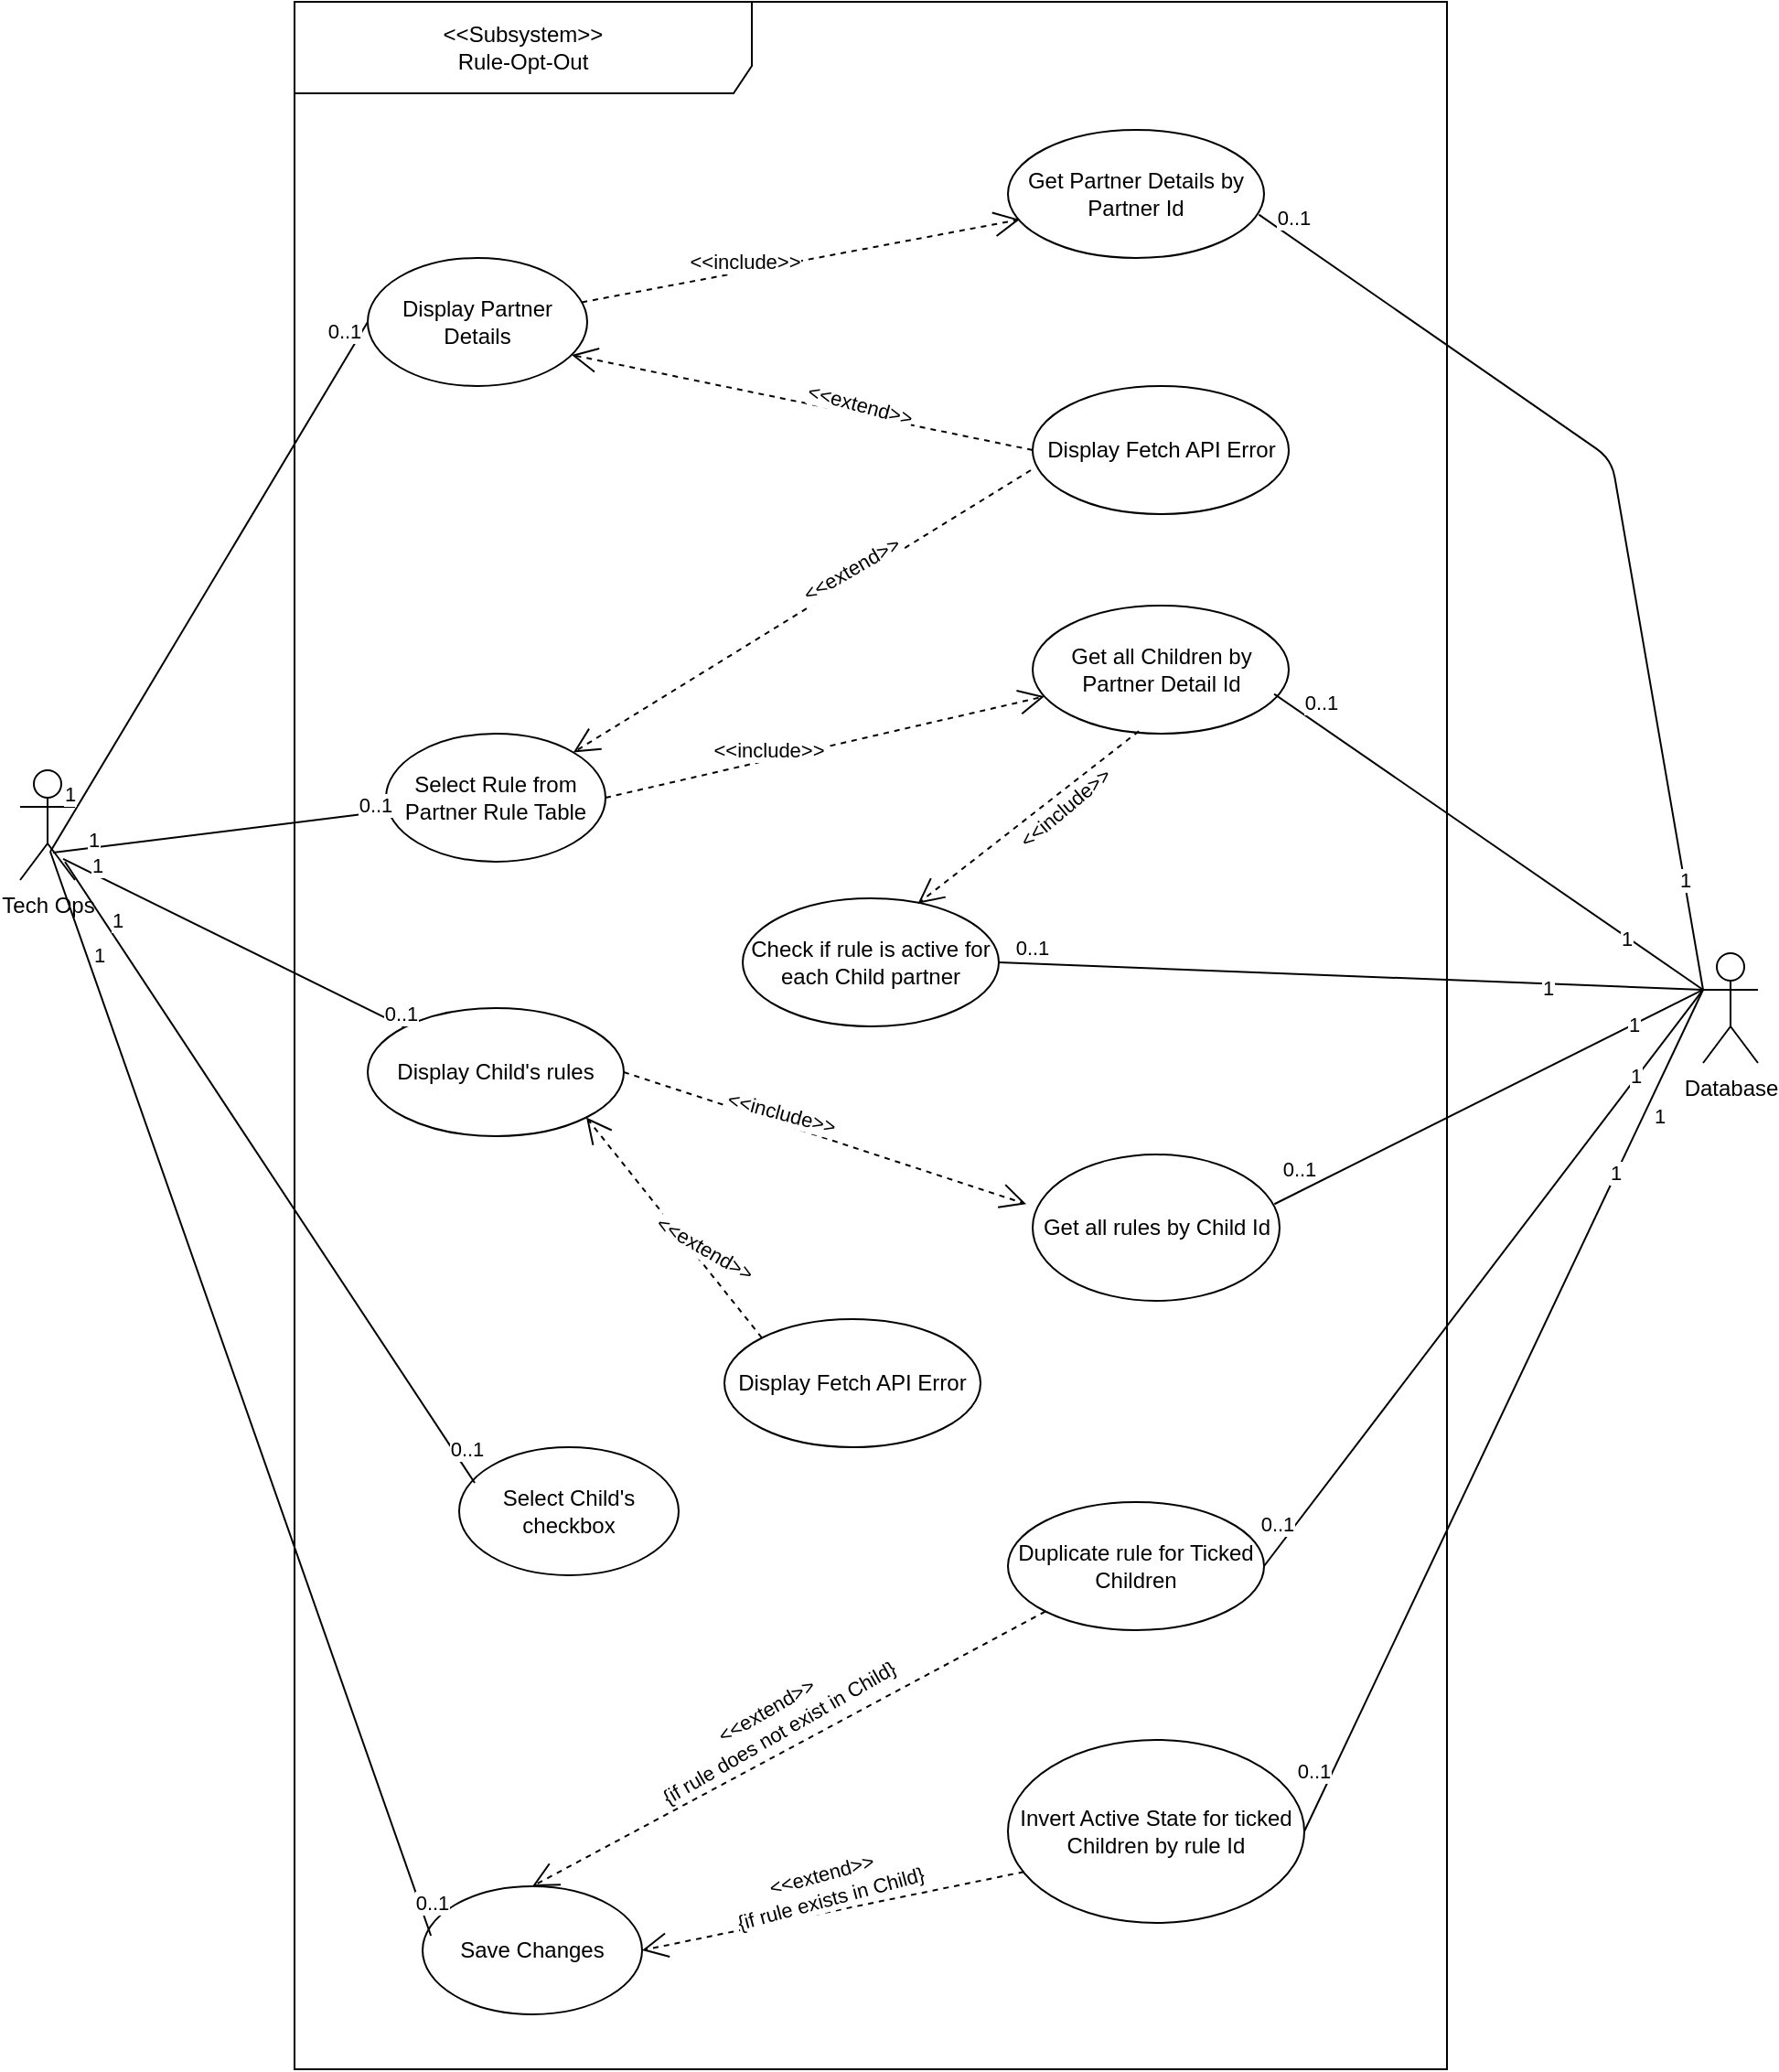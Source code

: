 <mxfile version="13.8.8" type="github">
  <diagram id="Y8OE2I2hK1Na6KAGc6tf" name="Page-1">
    <mxGraphModel dx="2897" dy="870" grid="1" gridSize="10" guides="1" tooltips="1" connect="1" arrows="1" fold="1" page="1" pageScale="1" pageWidth="1654" pageHeight="2336" math="0" shadow="0">
      <root>
        <mxCell id="0" />
        <mxCell id="1" parent="0" />
        <mxCell id="AAG1h3JBsHE02cxiQFRj-1" value="&amp;lt;&amp;lt;Subsystem&amp;gt;&amp;gt;&lt;br&gt;Rule-Opt-Out" style="shape=umlFrame;whiteSpace=wrap;html=1;width=250;height=50;" parent="1" vertex="1">
          <mxGeometry x="-1100" y="360" width="630" height="1130" as="geometry" />
        </mxCell>
        <mxCell id="AAG1h3JBsHE02cxiQFRj-2" value="Tech Ops" style="shape=umlActor;verticalLabelPosition=bottom;verticalAlign=top;html=1;" parent="1" vertex="1">
          <mxGeometry x="-1250" y="780" width="30" height="60" as="geometry" />
        </mxCell>
        <mxCell id="AAG1h3JBsHE02cxiQFRj-3" value="Display Partner Details" style="ellipse;whiteSpace=wrap;html=1;" parent="1" vertex="1">
          <mxGeometry x="-1060" y="500" width="120" height="70" as="geometry" />
        </mxCell>
        <mxCell id="AAG1h3JBsHE02cxiQFRj-4" value="Get Partner Details by Partner Id" style="ellipse;whiteSpace=wrap;html=1;" parent="1" vertex="1">
          <mxGeometry x="-710" y="430" width="140" height="70" as="geometry" />
        </mxCell>
        <mxCell id="AAG1h3JBsHE02cxiQFRj-6" value="Select Rule from Partner Rule Table" style="ellipse;whiteSpace=wrap;html=1;" parent="1" vertex="1">
          <mxGeometry x="-1050" y="760" width="120" height="70" as="geometry" />
        </mxCell>
        <mxCell id="AAG1h3JBsHE02cxiQFRj-7" value="Get all Children by Partner Detail Id" style="ellipse;whiteSpace=wrap;html=1;" parent="1" vertex="1">
          <mxGeometry x="-696.5" y="690" width="140" height="70" as="geometry" />
        </mxCell>
        <mxCell id="AAG1h3JBsHE02cxiQFRj-8" value="Display Child&#39;s rules" style="ellipse;whiteSpace=wrap;html=1;" parent="1" vertex="1">
          <mxGeometry x="-1060" y="910" width="140" height="70" as="geometry" />
        </mxCell>
        <mxCell id="AAG1h3JBsHE02cxiQFRj-9" value="Check if rule is active for each Child partner" style="ellipse;whiteSpace=wrap;html=1;" parent="1" vertex="1">
          <mxGeometry x="-855" y="850" width="140" height="70" as="geometry" />
        </mxCell>
        <mxCell id="AAG1h3JBsHE02cxiQFRj-11" value="Select Child&#39;s checkbox" style="ellipse;whiteSpace=wrap;html=1;" parent="1" vertex="1">
          <mxGeometry x="-1010" y="1150" width="120" height="70" as="geometry" />
        </mxCell>
        <mxCell id="AAG1h3JBsHE02cxiQFRj-12" value="Save Changes" style="ellipse;whiteSpace=wrap;html=1;" parent="1" vertex="1">
          <mxGeometry x="-1030" y="1390" width="120" height="70" as="geometry" />
        </mxCell>
        <mxCell id="AAG1h3JBsHE02cxiQFRj-13" value="Invert Active State for ticked Children by rule Id" style="ellipse;whiteSpace=wrap;html=1;" parent="1" vertex="1">
          <mxGeometry x="-710" y="1310" width="162" height="100" as="geometry" />
        </mxCell>
        <mxCell id="f0wVNXhXmvdFokiBNhzK-1" value="Database" style="shape=umlActor;verticalLabelPosition=bottom;verticalAlign=top;html=1;" parent="1" vertex="1">
          <mxGeometry x="-330" y="880" width="30" height="60" as="geometry" />
        </mxCell>
        <mxCell id="f0wVNXhXmvdFokiBNhzK-7" value="" style="endArrow=none;endFill=0;endSize=12;html=1;entryX=0;entryY=0.5;entryDx=0;entryDy=0;exitX=0.55;exitY=0.742;exitDx=0;exitDy=0;exitPerimeter=0;" parent="1" source="AAG1h3JBsHE02cxiQFRj-2" target="AAG1h3JBsHE02cxiQFRj-3" edge="1">
          <mxGeometry width="160" relative="1" as="geometry">
            <mxPoint x="-1250" y="664.5" as="sourcePoint" />
            <mxPoint x="-1090" y="664.5" as="targetPoint" />
          </mxGeometry>
        </mxCell>
        <mxCell id="cYjm4WS57ZkfU_0M4LS9-13" value="1" style="edgeLabel;html=1;align=center;verticalAlign=middle;resizable=0;points=[];" vertex="1" connectable="0" parent="f0wVNXhXmvdFokiBNhzK-7">
          <mxGeometry x="-0.808" y="7" relative="1" as="geometry">
            <mxPoint as="offset" />
          </mxGeometry>
        </mxCell>
        <mxCell id="cYjm4WS57ZkfU_0M4LS9-18" value="0..1" style="edgeLabel;html=1;align=center;verticalAlign=middle;resizable=0;points=[];" vertex="1" connectable="0" parent="f0wVNXhXmvdFokiBNhzK-7">
          <mxGeometry x="0.939" y="9" relative="1" as="geometry">
            <mxPoint as="offset" />
          </mxGeometry>
        </mxCell>
        <mxCell id="f0wVNXhXmvdFokiBNhzK-8" value="" style="endArrow=none;endFill=0;endSize=12;html=1;exitX=0.6;exitY=0.75;exitDx=0;exitDy=0;exitPerimeter=0;" parent="1" source="AAG1h3JBsHE02cxiQFRj-2" target="AAG1h3JBsHE02cxiQFRj-6" edge="1">
          <mxGeometry width="160" relative="1" as="geometry">
            <mxPoint x="-1240" y="660" as="sourcePoint" />
            <mxPoint x="-1070" y="535" as="targetPoint" />
          </mxGeometry>
        </mxCell>
        <mxCell id="cYjm4WS57ZkfU_0M4LS9-14" value="1" style="edgeLabel;html=1;align=center;verticalAlign=middle;resizable=0;points=[];" vertex="1" connectable="0" parent="f0wVNXhXmvdFokiBNhzK-8">
          <mxGeometry x="-0.756" y="5" relative="1" as="geometry">
            <mxPoint as="offset" />
          </mxGeometry>
        </mxCell>
        <mxCell id="cYjm4WS57ZkfU_0M4LS9-26" value="0..1" style="edgeLabel;html=1;align=center;verticalAlign=middle;resizable=0;points=[];" vertex="1" connectable="0" parent="f0wVNXhXmvdFokiBNhzK-8">
          <mxGeometry x="0.924" y="4" relative="1" as="geometry">
            <mxPoint as="offset" />
          </mxGeometry>
        </mxCell>
        <mxCell id="f0wVNXhXmvdFokiBNhzK-9" value="" style="endArrow=none;endFill=0;endSize=12;html=1;exitX=0.783;exitY=0.808;exitDx=0;exitDy=0;exitPerimeter=0;" parent="1" source="AAG1h3JBsHE02cxiQFRj-2" target="AAG1h3JBsHE02cxiQFRj-8" edge="1">
          <mxGeometry width="160" relative="1" as="geometry">
            <mxPoint x="-1250" y="670" as="sourcePoint" />
            <mxPoint x="-1049.33" y="829.784" as="targetPoint" />
          </mxGeometry>
        </mxCell>
        <mxCell id="cYjm4WS57ZkfU_0M4LS9-15" value="1" style="edgeLabel;html=1;align=center;verticalAlign=middle;resizable=0;points=[];" vertex="1" connectable="0" parent="f0wVNXhXmvdFokiBNhzK-9">
          <mxGeometry x="-0.834" y="5" relative="1" as="geometry">
            <mxPoint as="offset" />
          </mxGeometry>
        </mxCell>
        <mxCell id="cYjm4WS57ZkfU_0M4LS9-25" value="0..1" style="edgeLabel;html=1;align=center;verticalAlign=middle;resizable=0;points=[];" vertex="1" connectable="0" parent="f0wVNXhXmvdFokiBNhzK-9">
          <mxGeometry x="0.948" y="6" relative="1" as="geometry">
            <mxPoint as="offset" />
          </mxGeometry>
        </mxCell>
        <mxCell id="f0wVNXhXmvdFokiBNhzK-10" value="" style="endArrow=none;endFill=0;endSize=12;html=1;entryX=0.071;entryY=0.279;entryDx=0;entryDy=0;entryPerimeter=0;exitX=0.817;exitY=0.833;exitDx=0;exitDy=0;exitPerimeter=0;" parent="1" source="AAG1h3JBsHE02cxiQFRj-2" target="AAG1h3JBsHE02cxiQFRj-11" edge="1">
          <mxGeometry width="160" relative="1" as="geometry">
            <mxPoint x="-1250" y="680" as="sourcePoint" />
            <mxPoint x="-1050" y="555" as="targetPoint" />
          </mxGeometry>
        </mxCell>
        <mxCell id="cYjm4WS57ZkfU_0M4LS9-16" value="1" style="edgeLabel;html=1;align=center;verticalAlign=middle;resizable=0;points=[];" vertex="1" connectable="0" parent="f0wVNXhXmvdFokiBNhzK-10">
          <mxGeometry x="-0.794" y="6" relative="1" as="geometry">
            <mxPoint as="offset" />
          </mxGeometry>
        </mxCell>
        <mxCell id="cYjm4WS57ZkfU_0M4LS9-24" value="0..1" style="edgeLabel;html=1;align=center;verticalAlign=middle;resizable=0;points=[];" vertex="1" connectable="0" parent="f0wVNXhXmvdFokiBNhzK-10">
          <mxGeometry x="0.911" y="6" relative="1" as="geometry">
            <mxPoint as="offset" />
          </mxGeometry>
        </mxCell>
        <mxCell id="f0wVNXhXmvdFokiBNhzK-11" value="" style="endArrow=none;endFill=0;endSize=12;html=1;entryX=0.038;entryY=0.386;entryDx=0;entryDy=0;entryPerimeter=0;exitX=0.55;exitY=0.742;exitDx=0;exitDy=0;exitPerimeter=0;" parent="1" source="AAG1h3JBsHE02cxiQFRj-2" target="AAG1h3JBsHE02cxiQFRj-12" edge="1">
          <mxGeometry width="160" relative="1" as="geometry">
            <mxPoint x="-1290" y="800" as="sourcePoint" />
            <mxPoint x="-1090" y="970" as="targetPoint" />
          </mxGeometry>
        </mxCell>
        <mxCell id="cYjm4WS57ZkfU_0M4LS9-17" value="1" style="edgeLabel;html=1;align=center;verticalAlign=middle;resizable=0;points=[];" vertex="1" connectable="0" parent="f0wVNXhXmvdFokiBNhzK-11">
          <mxGeometry x="-0.802" y="6" relative="1" as="geometry">
            <mxPoint as="offset" />
          </mxGeometry>
        </mxCell>
        <mxCell id="cYjm4WS57ZkfU_0M4LS9-23" value="0..1" style="edgeLabel;html=1;align=center;verticalAlign=middle;resizable=0;points=[];" vertex="1" connectable="0" parent="f0wVNXhXmvdFokiBNhzK-11">
          <mxGeometry x="0.943" y="7" relative="1" as="geometry">
            <mxPoint y="1" as="offset" />
          </mxGeometry>
        </mxCell>
        <mxCell id="f0wVNXhXmvdFokiBNhzK-13" value="" style="endArrow=open;endFill=1;endSize=12;html=1;entryX=0.046;entryY=0.7;entryDx=0;entryDy=0;entryPerimeter=0;dashed=1;" parent="1" target="AAG1h3JBsHE02cxiQFRj-4" edge="1" source="AAG1h3JBsHE02cxiQFRj-3">
          <mxGeometry width="160" relative="1" as="geometry">
            <mxPoint x="-960" y="524.5" as="sourcePoint" />
            <mxPoint x="-800" y="524.5" as="targetPoint" />
          </mxGeometry>
        </mxCell>
        <mxCell id="f0wVNXhXmvdFokiBNhzK-14" value="&amp;lt;&amp;lt;include&amp;gt;&amp;gt;" style="edgeLabel;html=1;align=center;verticalAlign=middle;resizable=0;points=[];rotation=0;" parent="f0wVNXhXmvdFokiBNhzK-13" vertex="1" connectable="0">
          <mxGeometry x="-0.245" y="7" relative="1" as="geometry">
            <mxPoint y="1" as="offset" />
          </mxGeometry>
        </mxCell>
        <mxCell id="f0wVNXhXmvdFokiBNhzK-15" value="" style="endArrow=open;endFill=1;endSize=12;html=1;dashed=1;exitX=1;exitY=0.5;exitDx=0;exitDy=0;" parent="1" source="AAG1h3JBsHE02cxiQFRj-6" target="AAG1h3JBsHE02cxiQFRj-7" edge="1">
          <mxGeometry width="160" relative="1" as="geometry">
            <mxPoint x="-960" y="655.5" as="sourcePoint" />
            <mxPoint x="-783.56" y="610" as="targetPoint" />
          </mxGeometry>
        </mxCell>
        <mxCell id="f0wVNXhXmvdFokiBNhzK-16" value="&amp;lt;&amp;lt;include&amp;gt;&amp;gt;" style="edgeLabel;html=1;align=center;verticalAlign=middle;resizable=0;points=[];rotation=0;" parent="f0wVNXhXmvdFokiBNhzK-15" vertex="1" connectable="0">
          <mxGeometry x="-0.245" y="7" relative="1" as="geometry">
            <mxPoint y="1" as="offset" />
          </mxGeometry>
        </mxCell>
        <mxCell id="f0wVNXhXmvdFokiBNhzK-17" value="Display Fetch API Error" style="ellipse;whiteSpace=wrap;html=1;" parent="1" vertex="1">
          <mxGeometry x="-696.5" y="570" width="140" height="70" as="geometry" />
        </mxCell>
        <mxCell id="f0wVNXhXmvdFokiBNhzK-18" value="" style="endArrow=open;endFill=1;endSize=12;html=1;entryX=0.929;entryY=0.757;entryDx=0;entryDy=0;entryPerimeter=0;dashed=1;exitX=0;exitY=0.5;exitDx=0;exitDy=0;" parent="1" source="f0wVNXhXmvdFokiBNhzK-17" target="AAG1h3JBsHE02cxiQFRj-3" edge="1">
          <mxGeometry width="160" relative="1" as="geometry">
            <mxPoint x="-940" y="565.5" as="sourcePoint" />
            <mxPoint x="-703.56" y="500" as="targetPoint" />
          </mxGeometry>
        </mxCell>
        <mxCell id="f0wVNXhXmvdFokiBNhzK-20" value="&amp;lt;&amp;lt;extend&amp;gt;&amp;gt;" style="edgeLabel;html=1;align=center;verticalAlign=middle;resizable=0;points=[];rotation=15;" parent="f0wVNXhXmvdFokiBNhzK-18" vertex="1" connectable="0">
          <mxGeometry x="-0.238" y="-6" relative="1" as="geometry">
            <mxPoint as="offset" />
          </mxGeometry>
        </mxCell>
        <mxCell id="f0wVNXhXmvdFokiBNhzK-21" value="" style="endArrow=open;endFill=1;endSize=12;html=1;entryX=1;entryY=0;entryDx=0;entryDy=0;dashed=1;exitX=-0.007;exitY=0.657;exitDx=0;exitDy=0;exitPerimeter=0;" parent="1" source="f0wVNXhXmvdFokiBNhzK-17" target="AAG1h3JBsHE02cxiQFRj-6" edge="1">
          <mxGeometry width="160" relative="1" as="geometry">
            <mxPoint x="-780" y="585" as="sourcePoint" />
            <mxPoint x="-958.52" y="552.99" as="targetPoint" />
          </mxGeometry>
        </mxCell>
        <mxCell id="f0wVNXhXmvdFokiBNhzK-22" value="&amp;lt;&amp;lt;extend&amp;gt;&amp;gt;" style="edgeLabel;html=1;align=center;verticalAlign=middle;resizable=0;points=[];rotation=-30;" parent="f0wVNXhXmvdFokiBNhzK-21" vertex="1" connectable="0">
          <mxGeometry x="-0.238" y="-6" relative="1" as="geometry">
            <mxPoint as="offset" />
          </mxGeometry>
        </mxCell>
        <mxCell id="x87mlo7bCjJ_3I-Y6eXt-4" value="" style="endArrow=none;endFill=0;endSize=12;html=1;entryX=0.943;entryY=0.69;entryDx=0;entryDy=0;entryPerimeter=0;exitX=0;exitY=0.333;exitDx=0;exitDy=0;exitPerimeter=0;" parent="1" source="f0wVNXhXmvdFokiBNhzK-1" target="AAG1h3JBsHE02cxiQFRj-7" edge="1">
          <mxGeometry width="160" relative="1" as="geometry">
            <mxPoint x="-120" y="950" as="sourcePoint" />
            <mxPoint x="-820" y="810" as="targetPoint" />
          </mxGeometry>
        </mxCell>
        <mxCell id="cYjm4WS57ZkfU_0M4LS9-30" value="1" style="edgeLabel;html=1;align=center;verticalAlign=middle;resizable=0;points=[];" vertex="1" connectable="0" parent="x87mlo7bCjJ_3I-Y6eXt-4">
          <mxGeometry x="-0.668" y="6" relative="1" as="geometry">
            <mxPoint y="-6.5" as="offset" />
          </mxGeometry>
        </mxCell>
        <mxCell id="cYjm4WS57ZkfU_0M4LS9-51" value="0..1" style="edgeLabel;html=1;align=center;verticalAlign=middle;resizable=0;points=[];" vertex="1" connectable="0" parent="x87mlo7bCjJ_3I-Y6eXt-4">
          <mxGeometry x="0.842" y="-10" relative="1" as="geometry">
            <mxPoint x="1" as="offset" />
          </mxGeometry>
        </mxCell>
        <mxCell id="x87mlo7bCjJ_3I-Y6eXt-5" value="" style="endArrow=open;endFill=1;endSize=12;html=1;entryX=0.684;entryY=0.041;entryDx=0;entryDy=0;dashed=1;exitX=0.415;exitY=0.98;exitDx=0;exitDy=0;exitPerimeter=0;entryPerimeter=0;" parent="1" source="AAG1h3JBsHE02cxiQFRj-7" target="AAG1h3JBsHE02cxiQFRj-9" edge="1">
          <mxGeometry width="160" relative="1" as="geometry">
            <mxPoint x="-991.12" y="718.8" as="sourcePoint" />
            <mxPoint x="-760" y="745" as="targetPoint" />
          </mxGeometry>
        </mxCell>
        <mxCell id="x87mlo7bCjJ_3I-Y6eXt-6" value="&amp;lt;&amp;lt;include&amp;gt;&amp;gt;" style="edgeLabel;html=1;align=center;verticalAlign=middle;resizable=0;points=[];rotation=-40;" parent="x87mlo7bCjJ_3I-Y6eXt-5" vertex="1" connectable="0">
          <mxGeometry x="-0.245" y="7" relative="1" as="geometry">
            <mxPoint y="1" as="offset" />
          </mxGeometry>
        </mxCell>
        <mxCell id="x87mlo7bCjJ_3I-Y6eXt-7" value="" style="endArrow=none;endFill=0;endSize=12;html=1;exitX=0;exitY=0.333;exitDx=0;exitDy=0;exitPerimeter=0;entryX=0.979;entryY=0.339;entryDx=0;entryDy=0;entryPerimeter=0;" parent="1" source="f0wVNXhXmvdFokiBNhzK-1" target="cYjm4WS57ZkfU_0M4LS9-36" edge="1">
          <mxGeometry width="160" relative="1" as="geometry">
            <mxPoint x="-245" y="785" as="sourcePoint" />
            <mxPoint x="-900" y="945" as="targetPoint" />
            <Array as="points" />
          </mxGeometry>
        </mxCell>
        <mxCell id="cYjm4WS57ZkfU_0M4LS9-53" value="0..1" style="edgeLabel;html=1;align=center;verticalAlign=middle;resizable=0;points=[];" vertex="1" connectable="0" parent="x87mlo7bCjJ_3I-Y6eXt-7">
          <mxGeometry x="0.85" y="-12" relative="1" as="geometry">
            <mxPoint x="1" as="offset" />
          </mxGeometry>
        </mxCell>
        <mxCell id="x87mlo7bCjJ_3I-Y6eXt-8" value="Display Fetch API Error" style="ellipse;whiteSpace=wrap;html=1;" parent="1" vertex="1">
          <mxGeometry x="-865" y="1080" width="140" height="70" as="geometry" />
        </mxCell>
        <mxCell id="x87mlo7bCjJ_3I-Y6eXt-9" value="" style="endArrow=open;endFill=1;endSize=12;html=1;dashed=1;exitX=0;exitY=0;exitDx=0;exitDy=0;entryX=1;entryY=1;entryDx=0;entryDy=0;" parent="1" source="x87mlo7bCjJ_3I-Y6eXt-8" target="AAG1h3JBsHE02cxiQFRj-8" edge="1">
          <mxGeometry width="160" relative="1" as="geometry">
            <mxPoint x="-780" y="962.01" as="sourcePoint" />
            <mxPoint x="-910" y="963" as="targetPoint" />
          </mxGeometry>
        </mxCell>
        <mxCell id="x87mlo7bCjJ_3I-Y6eXt-10" value="&amp;lt;&amp;lt;extend&amp;gt;&amp;gt;" style="edgeLabel;html=1;align=center;verticalAlign=middle;resizable=0;points=[];rotation=30;" parent="x87mlo7bCjJ_3I-Y6eXt-9" vertex="1" connectable="0">
          <mxGeometry x="-0.238" y="-6" relative="1" as="geometry">
            <mxPoint as="offset" />
          </mxGeometry>
        </mxCell>
        <mxCell id="x87mlo7bCjJ_3I-Y6eXt-17" value="" style="endArrow=none;endFill=0;endSize=12;html=1;entryX=1;entryY=0.5;entryDx=0;entryDy=0;exitX=0;exitY=0.333;exitDx=0;exitDy=0;exitPerimeter=0;" parent="1" source="f0wVNXhXmvdFokiBNhzK-1" target="AAG1h3JBsHE02cxiQFRj-13" edge="1">
          <mxGeometry width="160" relative="1" as="geometry">
            <mxPoint x="-330" y="900" as="sourcePoint" />
            <mxPoint x="-902.18" y="1059.98" as="targetPoint" />
            <Array as="points" />
          </mxGeometry>
        </mxCell>
        <mxCell id="cYjm4WS57ZkfU_0M4LS9-46" value="1" style="edgeLabel;html=1;align=center;verticalAlign=middle;resizable=0;points=[];" vertex="1" connectable="0" parent="x87mlo7bCjJ_3I-Y6eXt-17">
          <mxGeometry x="-0.566" y="-1" relative="1" as="geometry">
            <mxPoint as="offset" />
          </mxGeometry>
        </mxCell>
        <mxCell id="cYjm4WS57ZkfU_0M4LS9-47" value="1" style="edgeLabel;html=1;align=center;verticalAlign=middle;resizable=0;points=[];" vertex="1" connectable="0" parent="x87mlo7bCjJ_3I-Y6eXt-17">
          <mxGeometry x="-0.716" y="8" relative="1" as="geometry">
            <mxPoint as="offset" />
          </mxGeometry>
        </mxCell>
        <mxCell id="cYjm4WS57ZkfU_0M4LS9-55" value="0..1" style="edgeLabel;html=1;align=center;verticalAlign=middle;resizable=0;points=[];" vertex="1" connectable="0" parent="x87mlo7bCjJ_3I-Y6eXt-17">
          <mxGeometry x="0.873" y="-10" relative="1" as="geometry">
            <mxPoint as="offset" />
          </mxGeometry>
        </mxCell>
        <mxCell id="x87mlo7bCjJ_3I-Y6eXt-18" value="" style="endArrow=none;endFill=0;endSize=12;html=1;exitX=0;exitY=0.333;exitDx=0;exitDy=0;exitPerimeter=0;entryX=1;entryY=0.5;entryDx=0;entryDy=0;" parent="1" source="f0wVNXhXmvdFokiBNhzK-1" target="AAG1h3JBsHE02cxiQFRj-9" edge="1">
          <mxGeometry width="160" relative="1" as="geometry">
            <mxPoint x="-196.34" y="860.86" as="sourcePoint" />
            <mxPoint x="-902.18" y="1059.98" as="targetPoint" />
            <Array as="points" />
          </mxGeometry>
        </mxCell>
        <mxCell id="cYjm4WS57ZkfU_0M4LS9-31" value="1" style="edgeLabel;html=1;align=center;verticalAlign=middle;resizable=0;points=[];" vertex="1" connectable="0" parent="x87mlo7bCjJ_3I-Y6eXt-18">
          <mxGeometry x="-0.394" y="3" relative="1" as="geometry">
            <mxPoint x="31.16" y="0.65" as="offset" />
          </mxGeometry>
        </mxCell>
        <mxCell id="cYjm4WS57ZkfU_0M4LS9-52" value="0..1" style="edgeLabel;html=1;align=center;verticalAlign=middle;resizable=0;points=[];" vertex="1" connectable="0" parent="x87mlo7bCjJ_3I-Y6eXt-18">
          <mxGeometry x="0.91" y="-9" relative="1" as="geometry">
            <mxPoint as="offset" />
          </mxGeometry>
        </mxCell>
        <mxCell id="cYjm4WS57ZkfU_0M4LS9-1" value="Duplicate rule for Ticked Children" style="ellipse;whiteSpace=wrap;html=1;" vertex="1" parent="1">
          <mxGeometry x="-710" y="1180" width="140" height="70" as="geometry" />
        </mxCell>
        <mxCell id="cYjm4WS57ZkfU_0M4LS9-6" value="" style="endArrow=open;endFill=1;endSize=12;html=1;entryX=0.5;entryY=0;entryDx=0;entryDy=0;dashed=1;exitX=0;exitY=1;exitDx=0;exitDy=0;" edge="1" parent="1" source="cYjm4WS57ZkfU_0M4LS9-1" target="AAG1h3JBsHE02cxiQFRj-12">
          <mxGeometry width="160" relative="1" as="geometry">
            <mxPoint x="-751.139" y="1246.274" as="sourcePoint" />
            <mxPoint x="-1030" y="1180" as="targetPoint" />
          </mxGeometry>
        </mxCell>
        <mxCell id="cYjm4WS57ZkfU_0M4LS9-7" value="&amp;lt;&amp;lt;extend&amp;gt;&amp;gt;&lt;br&gt;{if rule does not exist in Child}" style="edgeLabel;html=1;align=center;verticalAlign=middle;resizable=0;points=[];rotation=-30;" vertex="1" connectable="0" parent="cYjm4WS57ZkfU_0M4LS9-6">
          <mxGeometry x="-0.238" y="-6" relative="1" as="geometry">
            <mxPoint x="-40.2" y="8.3" as="offset" />
          </mxGeometry>
        </mxCell>
        <mxCell id="cYjm4WS57ZkfU_0M4LS9-8" value="" style="endArrow=open;endFill=1;endSize=12;html=1;entryX=1;entryY=0.5;entryDx=0;entryDy=0;dashed=1;exitX=0.054;exitY=0.721;exitDx=0;exitDy=0;exitPerimeter=0;" edge="1" parent="1" source="AAG1h3JBsHE02cxiQFRj-13" target="AAG1h3JBsHE02cxiQFRj-12">
          <mxGeometry width="160" relative="1" as="geometry">
            <mxPoint x="-749.919" y="1209.536" as="sourcePoint" />
            <mxPoint x="-930" y="1400" as="targetPoint" />
          </mxGeometry>
        </mxCell>
        <mxCell id="cYjm4WS57ZkfU_0M4LS9-10" value="&amp;lt;&amp;lt;extend&amp;gt;&amp;gt;&amp;nbsp;&lt;br&gt;{if rule exists in Child}" style="edgeLabel;html=1;align=center;verticalAlign=middle;resizable=0;points=[];rotation=-15;" vertex="1" connectable="0" parent="cYjm4WS57ZkfU_0M4LS9-8">
          <mxGeometry x="-0.148" y="-6" relative="1" as="geometry">
            <mxPoint x="-17.98" y="-4.63" as="offset" />
          </mxGeometry>
        </mxCell>
        <mxCell id="cYjm4WS57ZkfU_0M4LS9-11" value="" style="endArrow=none;endFill=0;endSize=12;html=1;entryX=1;entryY=0.5;entryDx=0;entryDy=0;exitX=0;exitY=0.333;exitDx=0;exitDy=0;exitPerimeter=0;" edge="1" parent="1" source="f0wVNXhXmvdFokiBNhzK-1" target="cYjm4WS57ZkfU_0M4LS9-1">
          <mxGeometry width="160" relative="1" as="geometry">
            <mxPoint x="-340" y="910" as="sourcePoint" />
            <mxPoint x="-498.0" y="1320" as="targetPoint" />
            <Array as="points" />
          </mxGeometry>
        </mxCell>
        <mxCell id="cYjm4WS57ZkfU_0M4LS9-33" value="1" style="edgeLabel;html=1;align=center;verticalAlign=middle;resizable=0;points=[];" vertex="1" connectable="0" parent="cYjm4WS57ZkfU_0M4LS9-11">
          <mxGeometry x="-0.719" y="8" relative="1" as="geometry">
            <mxPoint x="-10.5" y="-30.11" as="offset" />
          </mxGeometry>
        </mxCell>
        <mxCell id="cYjm4WS57ZkfU_0M4LS9-48" value="1" style="edgeLabel;html=1;align=center;verticalAlign=middle;resizable=0;points=[];" vertex="1" connectable="0" parent="cYjm4WS57ZkfU_0M4LS9-11">
          <mxGeometry x="-0.698" y="-1" relative="1" as="geometry">
            <mxPoint as="offset" />
          </mxGeometry>
        </mxCell>
        <mxCell id="cYjm4WS57ZkfU_0M4LS9-54" value="0..1" style="edgeLabel;html=1;align=center;verticalAlign=middle;resizable=0;points=[];" vertex="1" connectable="0" parent="cYjm4WS57ZkfU_0M4LS9-11">
          <mxGeometry x="0.888" y="-9" relative="1" as="geometry">
            <mxPoint x="1" as="offset" />
          </mxGeometry>
        </mxCell>
        <mxCell id="cYjm4WS57ZkfU_0M4LS9-12" value="" style="endArrow=none;endFill=0;endSize=12;html=1;entryX=0.98;entryY=0.662;entryDx=0;entryDy=0;entryPerimeter=0;exitX=0;exitY=0.333;exitDx=0;exitDy=0;exitPerimeter=0;" edge="1" parent="1" source="f0wVNXhXmvdFokiBNhzK-1" target="AAG1h3JBsHE02cxiQFRj-4">
          <mxGeometry width="160" relative="1" as="geometry">
            <mxPoint x="-120" y="940" as="sourcePoint" />
            <mxPoint x="-470" y="490.0" as="targetPoint" />
            <Array as="points">
              <mxPoint x="-380" y="610" />
            </Array>
          </mxGeometry>
        </mxCell>
        <mxCell id="cYjm4WS57ZkfU_0M4LS9-28" value="1" style="edgeLabel;html=1;align=center;verticalAlign=middle;resizable=0;points=[];" vertex="1" connectable="0" parent="cYjm4WS57ZkfU_0M4LS9-12">
          <mxGeometry x="-0.836" y="-9" relative="1" as="geometry">
            <mxPoint x="-11.49" y="-15.67" as="offset" />
          </mxGeometry>
        </mxCell>
        <mxCell id="cYjm4WS57ZkfU_0M4LS9-50" value="0..1" style="edgeLabel;html=1;align=center;verticalAlign=middle;resizable=0;points=[];" vertex="1" connectable="0" parent="cYjm4WS57ZkfU_0M4LS9-12">
          <mxGeometry x="0.936" y="-10" relative="1" as="geometry">
            <mxPoint x="-1" as="offset" />
          </mxGeometry>
        </mxCell>
        <mxCell id="cYjm4WS57ZkfU_0M4LS9-36" value="Get all rules by Child Id" style="ellipse;whiteSpace=wrap;html=1;" vertex="1" parent="1">
          <mxGeometry x="-696.5" y="990" width="135" height="80" as="geometry" />
        </mxCell>
        <mxCell id="cYjm4WS57ZkfU_0M4LS9-39" value="" style="endArrow=open;endFill=1;endSize=12;html=1;entryX=-0.026;entryY=0.339;entryDx=0;entryDy=0;dashed=1;entryPerimeter=0;exitX=1;exitY=0.5;exitDx=0;exitDy=0;" edge="1" parent="1" source="AAG1h3JBsHE02cxiQFRj-8" target="cYjm4WS57ZkfU_0M4LS9-36">
          <mxGeometry width="160" relative="1" as="geometry">
            <mxPoint x="-870" y="957" as="sourcePoint" />
            <mxPoint x="-712.865" y="955.508" as="targetPoint" />
          </mxGeometry>
        </mxCell>
        <mxCell id="cYjm4WS57ZkfU_0M4LS9-40" value="&amp;lt;&amp;lt;include&amp;gt;&amp;gt;" style="edgeLabel;html=1;align=center;verticalAlign=middle;resizable=0;points=[];rotation=15;" vertex="1" connectable="0" parent="cYjm4WS57ZkfU_0M4LS9-39">
          <mxGeometry x="-0.245" y="7" relative="1" as="geometry">
            <mxPoint y="1" as="offset" />
          </mxGeometry>
        </mxCell>
      </root>
    </mxGraphModel>
  </diagram>
</mxfile>
